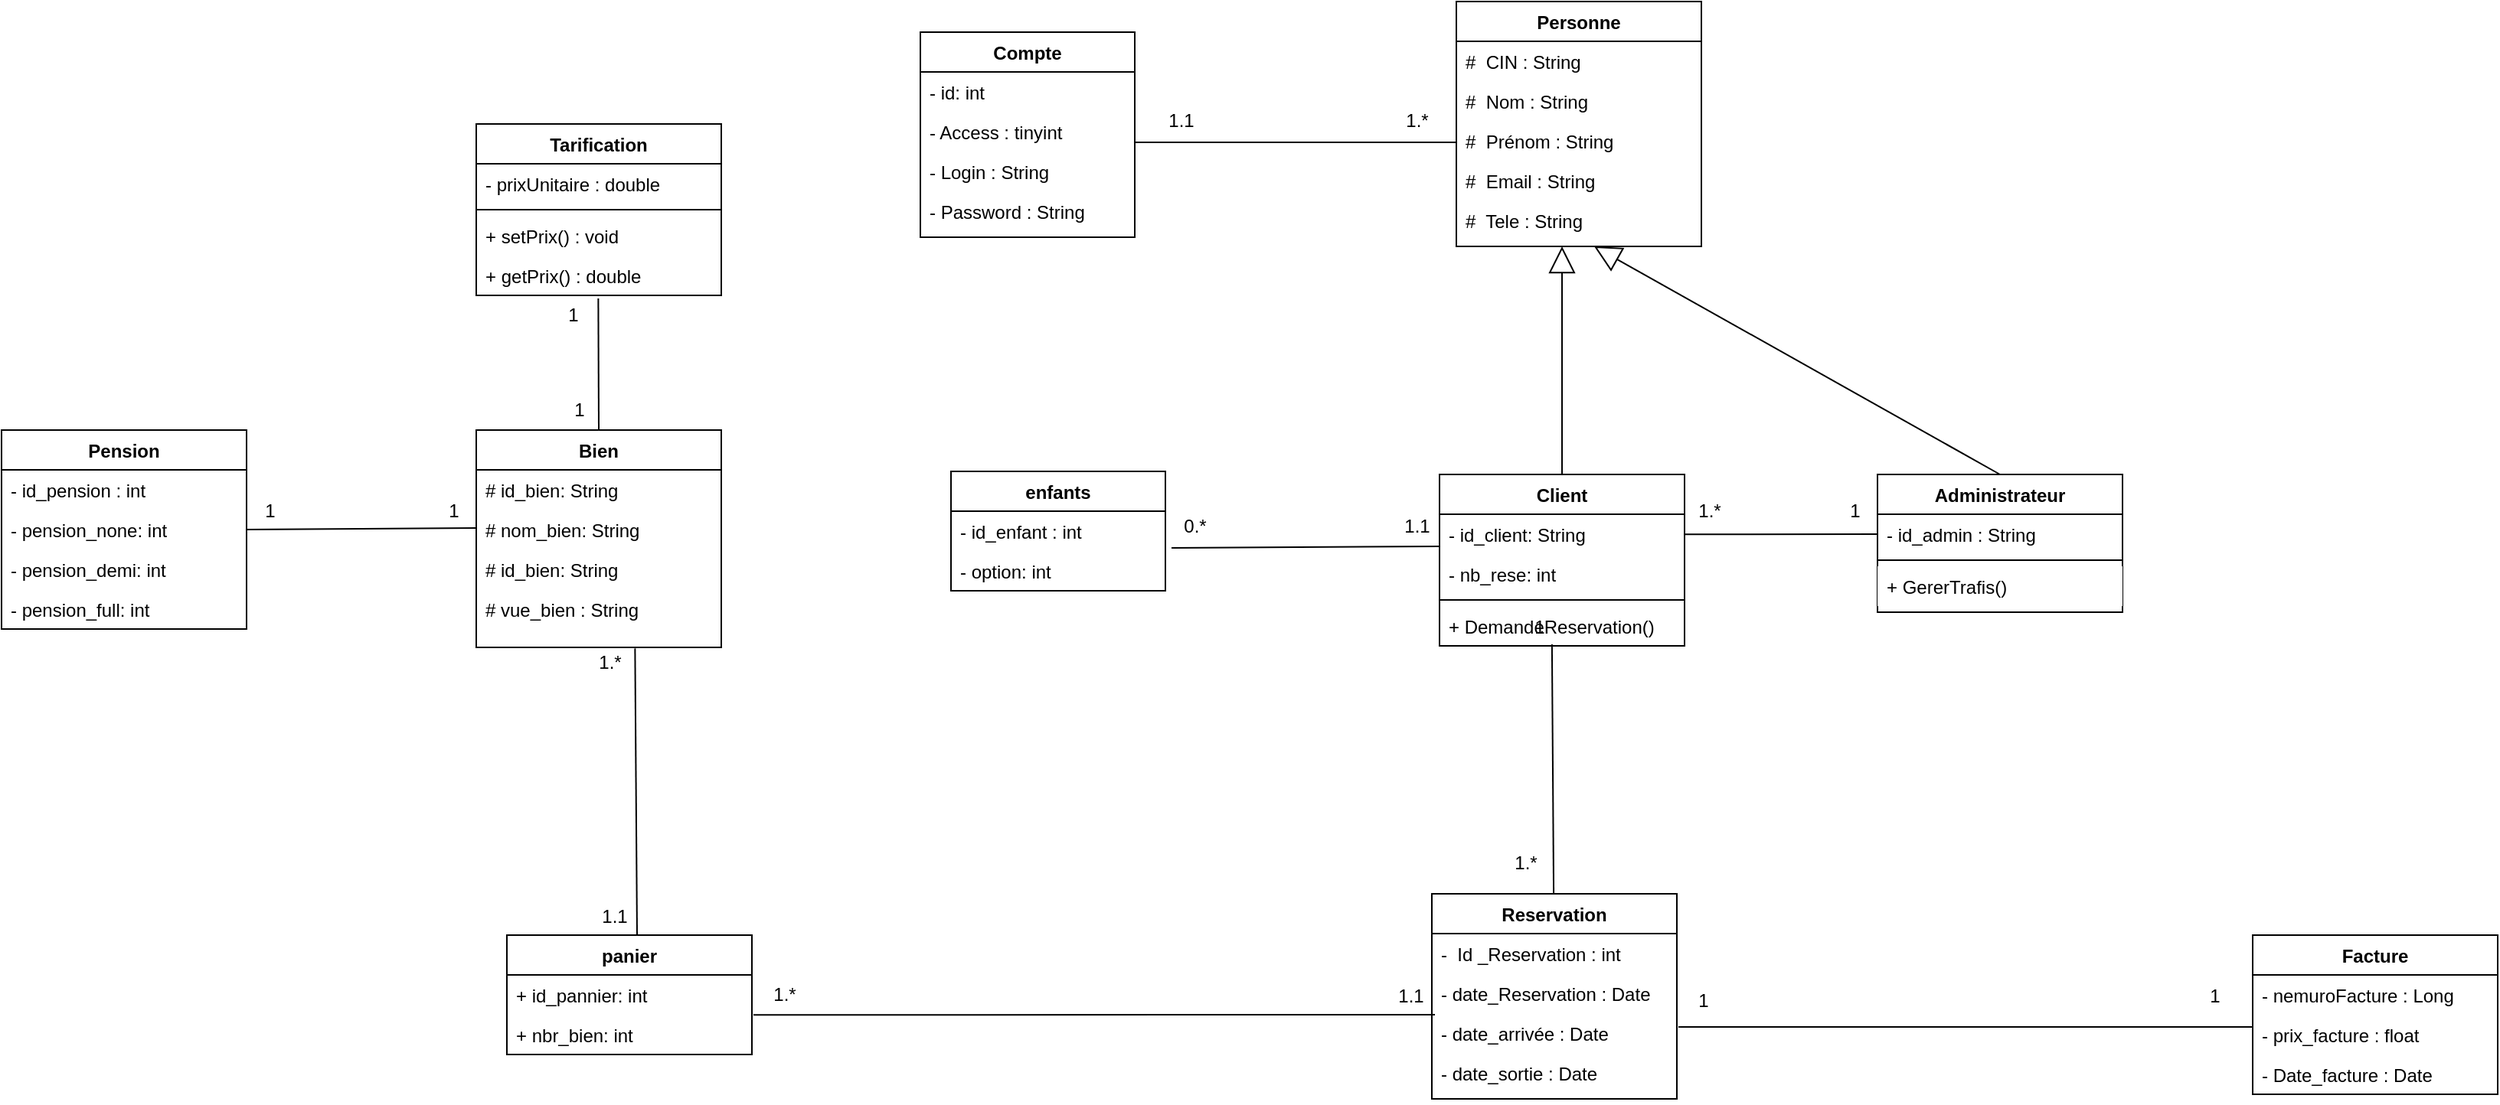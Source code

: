 <mxfile version="14.1.8" type="device"><diagram id="C5RBs43oDa-KdzZeNtuy" name="Page-1"><mxGraphModel dx="7654" dy="3947" grid="0" gridSize="10" guides="1" tooltips="1" connect="1" arrows="1" fold="1" page="1" pageScale="1" pageWidth="827" pageHeight="1169" math="0" shadow="0"><root><mxCell id="WIyWlLk6GJQsqaUBKTNV-0"/><mxCell id="WIyWlLk6GJQsqaUBKTNV-1" parent="WIyWlLk6GJQsqaUBKTNV-0"/><mxCell id="zkfFHV4jXpPFQw0GAbJ--0" value="Personne" style="swimlane;fontStyle=1;align=center;verticalAlign=top;childLayout=stackLayout;horizontal=1;startSize=26;horizontalStack=0;resizeParent=1;resizeLast=0;collapsible=1;marginBottom=0;rounded=0;shadow=0;strokeWidth=1;" parent="WIyWlLk6GJQsqaUBKTNV-1" vertex="1"><mxGeometry x="140" y="50" width="160" height="160" as="geometry"><mxRectangle x="230" y="140" width="160" height="26" as="alternateBounds"/></mxGeometry></mxCell><mxCell id="zkfFHV4jXpPFQw0GAbJ--1" value="#  CIN : String" style="text;align=left;verticalAlign=top;spacingLeft=4;spacingRight=4;overflow=hidden;rotatable=0;points=[[0,0.5],[1,0.5]];portConstraint=eastwest;" parent="zkfFHV4jXpPFQw0GAbJ--0" vertex="1"><mxGeometry y="26" width="160" height="26" as="geometry"/></mxCell><mxCell id="zkfFHV4jXpPFQw0GAbJ--2" value="#  Nom : String" style="text;align=left;verticalAlign=top;spacingLeft=4;spacingRight=4;overflow=hidden;rotatable=0;points=[[0,0.5],[1,0.5]];portConstraint=eastwest;rounded=0;shadow=0;html=0;" parent="zkfFHV4jXpPFQw0GAbJ--0" vertex="1"><mxGeometry y="52" width="160" height="26" as="geometry"/></mxCell><mxCell id="436KgApYh90FKq4okUpP-12" value="#  Prénom : String" style="text;align=left;verticalAlign=top;spacingLeft=4;spacingRight=4;overflow=hidden;rotatable=0;points=[[0,0.5],[1,0.5]];portConstraint=eastwest;rounded=0;shadow=0;html=0;" parent="zkfFHV4jXpPFQw0GAbJ--0" vertex="1"><mxGeometry y="78" width="160" height="26" as="geometry"/></mxCell><mxCell id="436KgApYh90FKq4okUpP-13" value="#  Email : String " style="text;align=left;verticalAlign=top;spacingLeft=4;spacingRight=4;overflow=hidden;rotatable=0;points=[[0,0.5],[1,0.5]];portConstraint=eastwest;rounded=0;shadow=0;html=0;" parent="zkfFHV4jXpPFQw0GAbJ--0" vertex="1"><mxGeometry y="104" width="160" height="26" as="geometry"/></mxCell><mxCell id="zkfFHV4jXpPFQw0GAbJ--3" value="#  Tele : String" style="text;align=left;verticalAlign=top;spacingLeft=4;spacingRight=4;overflow=hidden;rotatable=0;points=[[0,0.5],[1,0.5]];portConstraint=eastwest;rounded=0;shadow=0;html=0;" parent="zkfFHV4jXpPFQw0GAbJ--0" vertex="1"><mxGeometry y="130" width="160" height="20" as="geometry"/></mxCell><mxCell id="zkfFHV4jXpPFQw0GAbJ--6" value="Administrateur" style="swimlane;fontStyle=1;align=center;verticalAlign=top;childLayout=stackLayout;horizontal=1;startSize=26;horizontalStack=0;resizeParent=1;resizeLast=0;collapsible=1;marginBottom=0;rounded=0;shadow=0;strokeWidth=1;" parent="WIyWlLk6GJQsqaUBKTNV-1" vertex="1"><mxGeometry x="415" y="359" width="160" height="90" as="geometry"><mxRectangle x="130" y="380" width="160" height="26" as="alternateBounds"/></mxGeometry></mxCell><mxCell id="zkfFHV4jXpPFQw0GAbJ--7" value="- id_admin : String" style="text;align=left;verticalAlign=top;spacingLeft=4;spacingRight=4;overflow=hidden;rotatable=0;points=[[0,0.5],[1,0.5]];portConstraint=eastwest;" parent="zkfFHV4jXpPFQw0GAbJ--6" vertex="1"><mxGeometry y="26" width="160" height="26" as="geometry"/></mxCell><mxCell id="zkfFHV4jXpPFQw0GAbJ--9" value="" style="line;html=1;strokeWidth=1;align=left;verticalAlign=middle;spacingTop=-1;spacingLeft=3;spacingRight=3;rotatable=0;labelPosition=right;points=[];portConstraint=eastwest;" parent="zkfFHV4jXpPFQw0GAbJ--6" vertex="1"><mxGeometry y="52" width="160" height="8" as="geometry"/></mxCell><mxCell id="zkfFHV4jXpPFQw0GAbJ--10" value="+ GererTrafis()" style="text;align=left;verticalAlign=top;spacingLeft=4;spacingRight=4;overflow=hidden;rotatable=0;points=[[0,0.5],[1,0.5]];portConstraint=eastwest;fontStyle=0;fillColor=#ffffff;" parent="zkfFHV4jXpPFQw0GAbJ--6" vertex="1"><mxGeometry y="60" width="160" height="26" as="geometry"/></mxCell><mxCell id="zkfFHV4jXpPFQw0GAbJ--12" value="" style="endArrow=block;endFill=0;shadow=0;strokeWidth=1;rounded=0;elbow=vertical;exitX=0.5;exitY=0;exitDx=0;exitDy=0;endSize=15;startSize=6;" parent="WIyWlLk6GJQsqaUBKTNV-1" source="zkfFHV4jXpPFQw0GAbJ--6" edge="1"><mxGeometry width="160" relative="1" as="geometry"><mxPoint x="120" y="133" as="sourcePoint"/><mxPoint x="230" y="210" as="targetPoint"/></mxGeometry></mxCell><mxCell id="436KgApYh90FKq4okUpP-15" value="" style="line;strokeWidth=1;fillColor=none;align=left;verticalAlign=middle;spacingTop=-1;spacingLeft=3;spacingRight=3;rotatable=0;labelPosition=right;points=[];portConstraint=eastwest;" parent="WIyWlLk6GJQsqaUBKTNV-1" vertex="1"><mxGeometry x="-70" y="138" width="210" height="8" as="geometry"/></mxCell><mxCell id="436KgApYh90FKq4okUpP-24" value="Compte" style="swimlane;fontStyle=1;childLayout=stackLayout;horizontal=1;startSize=26;horizontalStack=0;resizeParent=1;resizeParentMax=0;resizeLast=0;collapsible=1;marginBottom=0;" parent="WIyWlLk6GJQsqaUBKTNV-1" vertex="1"><mxGeometry x="-210" y="70" width="140" height="134" as="geometry"/></mxCell><mxCell id="436KgApYh90FKq4okUpP-25" value="- id: int" style="text;strokeColor=none;fillColor=none;align=left;verticalAlign=top;spacingLeft=4;spacingRight=4;overflow=hidden;rotatable=0;points=[[0,0.5],[1,0.5]];portConstraint=eastwest;" parent="436KgApYh90FKq4okUpP-24" vertex="1"><mxGeometry y="26" width="140" height="26" as="geometry"/></mxCell><mxCell id="436KgApYh90FKq4okUpP-26" value="- Access : tinyint" style="text;strokeColor=none;fillColor=none;align=left;verticalAlign=top;spacingLeft=4;spacingRight=4;overflow=hidden;rotatable=0;points=[[0,0.5],[1,0.5]];portConstraint=eastwest;" parent="436KgApYh90FKq4okUpP-24" vertex="1"><mxGeometry y="52" width="140" height="26" as="geometry"/></mxCell><mxCell id="436KgApYh90FKq4okUpP-32" value="- Login : String" style="text;strokeColor=none;fillColor=none;align=left;verticalAlign=top;spacingLeft=4;spacingRight=4;overflow=hidden;rotatable=0;points=[[0,0.5],[1,0.5]];portConstraint=eastwest;" parent="436KgApYh90FKq4okUpP-24" vertex="1"><mxGeometry y="78" width="140" height="26" as="geometry"/></mxCell><mxCell id="436KgApYh90FKq4okUpP-33" value="- Password : String" style="text;strokeColor=none;fillColor=none;align=left;verticalAlign=top;spacingLeft=4;spacingRight=4;overflow=hidden;rotatable=0;points=[[0,0.5],[1,0.5]];portConstraint=eastwest;" parent="436KgApYh90FKq4okUpP-24" vertex="1"><mxGeometry y="104" width="140" height="30" as="geometry"/></mxCell><mxCell id="436KgApYh90FKq4okUpP-42" value="Client" style="swimlane;fontStyle=1;align=center;verticalAlign=top;childLayout=stackLayout;horizontal=1;startSize=26;horizontalStack=0;resizeParent=1;resizeParentMax=0;resizeLast=0;collapsible=1;marginBottom=0;" parent="WIyWlLk6GJQsqaUBKTNV-1" vertex="1"><mxGeometry x="129" y="359" width="160" height="112" as="geometry"/></mxCell><mxCell id="436KgApYh90FKq4okUpP-43" value="- id_client: String" style="text;strokeColor=none;fillColor=none;align=left;verticalAlign=top;spacingLeft=4;spacingRight=4;overflow=hidden;rotatable=0;points=[[0,0.5],[1,0.5]];portConstraint=eastwest;" parent="436KgApYh90FKq4okUpP-42" vertex="1"><mxGeometry y="26" width="160" height="26" as="geometry"/></mxCell><mxCell id="O7aDhlqIN36h30xtK03I-0" value="- nb_rese: int" style="text;strokeColor=none;fillColor=none;align=left;verticalAlign=top;spacingLeft=4;spacingRight=4;overflow=hidden;rotatable=0;points=[[0,0.5],[1,0.5]];portConstraint=eastwest;" parent="436KgApYh90FKq4okUpP-42" vertex="1"><mxGeometry y="52" width="160" height="26" as="geometry"/></mxCell><mxCell id="436KgApYh90FKq4okUpP-44" value="" style="line;strokeWidth=1;fillColor=none;align=left;verticalAlign=middle;spacingTop=-1;spacingLeft=3;spacingRight=3;rotatable=0;labelPosition=right;points=[];portConstraint=eastwest;" parent="436KgApYh90FKq4okUpP-42" vertex="1"><mxGeometry y="78" width="160" height="8" as="geometry"/></mxCell><mxCell id="436KgApYh90FKq4okUpP-45" value="+ DemandeReservation()" style="text;align=left;verticalAlign=top;spacingLeft=4;spacingRight=4;overflow=hidden;rotatable=0;points=[[0,0.5],[1,0.5]];portConstraint=eastwest;" parent="436KgApYh90FKq4okUpP-42" vertex="1"><mxGeometry y="86" width="160" height="26" as="geometry"/></mxCell><mxCell id="436KgApYh90FKq4okUpP-46" value="1.1" style="text;html=1;resizable=0;autosize=1;align=center;verticalAlign=middle;points=[];fillColor=none;strokeColor=none;rounded=0;" parent="WIyWlLk6GJQsqaUBKTNV-1" vertex="1"><mxGeometry x="-55" y="118" width="30" height="20" as="geometry"/></mxCell><mxCell id="436KgApYh90FKq4okUpP-47" value="1.*" style="text;html=1;resizable=0;autosize=1;align=center;verticalAlign=middle;points=[];fillColor=none;strokeColor=none;rounded=0;" parent="WIyWlLk6GJQsqaUBKTNV-1" vertex="1"><mxGeometry x="99" y="118" width="30" height="20" as="geometry"/></mxCell><mxCell id="436KgApYh90FKq4okUpP-126" style="rounded=0;orthogonalLoop=1;jettySize=auto;html=1;entryX=0.459;entryY=0.962;entryDx=0;entryDy=0;entryPerimeter=0;endArrow=none;endFill=0;" parent="WIyWlLk6GJQsqaUBKTNV-1" source="436KgApYh90FKq4okUpP-50" target="436KgApYh90FKq4okUpP-45" edge="1"><mxGeometry relative="1" as="geometry"><mxPoint x="174" y="530" as="targetPoint"/></mxGeometry></mxCell><mxCell id="436KgApYh90FKq4okUpP-50" value="Reservation" style="swimlane;fontStyle=1;align=center;verticalAlign=top;childLayout=stackLayout;horizontal=1;startSize=26;horizontalStack=0;resizeParent=1;resizeParentMax=0;resizeLast=0;collapsible=1;marginBottom=0;" parent="WIyWlLk6GJQsqaUBKTNV-1" vertex="1"><mxGeometry x="124" y="633" width="160" height="134" as="geometry"/></mxCell><mxCell id="436KgApYh90FKq4okUpP-56" value="-  Id _Reservation : int" style="text;strokeColor=none;fillColor=none;align=left;verticalAlign=top;spacingLeft=4;spacingRight=4;overflow=hidden;rotatable=0;points=[[0,0.5],[1,0.5]];portConstraint=eastwest;" parent="436KgApYh90FKq4okUpP-50" vertex="1"><mxGeometry y="26" width="160" height="26" as="geometry"/></mxCell><mxCell id="436KgApYh90FKq4okUpP-55" value="- date_Reservation : Date" style="text;strokeColor=none;fillColor=none;align=left;verticalAlign=top;spacingLeft=4;spacingRight=4;overflow=hidden;rotatable=0;points=[[0,0.5],[1,0.5]];portConstraint=eastwest;" parent="436KgApYh90FKq4okUpP-50" vertex="1"><mxGeometry y="52" width="160" height="26" as="geometry"/></mxCell><mxCell id="436KgApYh90FKq4okUpP-54" value="- date_arrivée : Date" style="text;strokeColor=none;fillColor=none;align=left;verticalAlign=top;spacingLeft=4;spacingRight=4;overflow=hidden;rotatable=0;points=[[0,0.5],[1,0.5]];portConstraint=eastwest;" parent="436KgApYh90FKq4okUpP-50" vertex="1"><mxGeometry y="78" width="160" height="26" as="geometry"/></mxCell><mxCell id="436KgApYh90FKq4okUpP-51" value="- date_sortie : Date" style="text;strokeColor=none;fillColor=none;align=left;verticalAlign=top;spacingLeft=4;spacingRight=4;overflow=hidden;rotatable=0;points=[[0,0.5],[1,0.5]];portConstraint=eastwest;" parent="436KgApYh90FKq4okUpP-50" vertex="1"><mxGeometry y="104" width="160" height="30" as="geometry"/></mxCell><mxCell id="436KgApYh90FKq4okUpP-69" value="Pension" style="swimlane;fontStyle=1;align=center;verticalAlign=top;childLayout=stackLayout;horizontal=1;startSize=26;horizontalStack=0;resizeParent=1;resizeParentMax=0;resizeLast=0;collapsible=1;marginBottom=0;" parent="WIyWlLk6GJQsqaUBKTNV-1" vertex="1"><mxGeometry x="-810" y="330" width="160" height="130" as="geometry"/></mxCell><mxCell id="436KgApYh90FKq4okUpP-70" value="- id_pension : int" style="text;strokeColor=none;fillColor=none;align=left;verticalAlign=top;spacingLeft=4;spacingRight=4;overflow=hidden;rotatable=0;points=[[0,0.5],[1,0.5]];portConstraint=eastwest;" parent="436KgApYh90FKq4okUpP-69" vertex="1"><mxGeometry y="26" width="160" height="26" as="geometry"/></mxCell><mxCell id="436KgApYh90FKq4okUpP-111" value="- pension_none: int" style="text;strokeColor=none;fillColor=none;align=left;verticalAlign=top;spacingLeft=4;spacingRight=4;overflow=hidden;rotatable=0;points=[[0,0.5],[1,0.5]];portConstraint=eastwest;" parent="436KgApYh90FKq4okUpP-69" vertex="1"><mxGeometry y="52" width="160" height="26" as="geometry"/></mxCell><mxCell id="436KgApYh90FKq4okUpP-112" value="- pension_demi: int" style="text;strokeColor=none;fillColor=none;align=left;verticalAlign=top;spacingLeft=4;spacingRight=4;overflow=hidden;rotatable=0;points=[[0,0.5],[1,0.5]];portConstraint=eastwest;" parent="436KgApYh90FKq4okUpP-69" vertex="1"><mxGeometry y="78" width="160" height="26" as="geometry"/></mxCell><mxCell id="436KgApYh90FKq4okUpP-113" value="- pension_full: int" style="text;strokeColor=none;fillColor=none;align=left;verticalAlign=top;spacingLeft=4;spacingRight=4;overflow=hidden;rotatable=0;points=[[0,0.5],[1,0.5]];portConstraint=eastwest;" parent="436KgApYh90FKq4okUpP-69" vertex="1"><mxGeometry y="104" width="160" height="26" as="geometry"/></mxCell><mxCell id="436KgApYh90FKq4okUpP-96" value="" style="endArrow=block;endFill=0;shadow=0;strokeWidth=1;rounded=0;elbow=vertical;exitX=0.5;exitY=0;exitDx=0;exitDy=0;endSize=15;" parent="WIyWlLk6GJQsqaUBKTNV-1" source="436KgApYh90FKq4okUpP-42" edge="1"><mxGeometry width="160" relative="1" as="geometry"><mxPoint x="340.005" y="390" as="sourcePoint"/><mxPoint x="209" y="210" as="targetPoint"/></mxGeometry></mxCell><mxCell id="436KgApYh90FKq4okUpP-101" value="Tarification" style="swimlane;fontStyle=1;align=center;verticalAlign=top;childLayout=stackLayout;horizontal=1;startSize=26;horizontalStack=0;resizeParent=1;resizeParentMax=0;resizeLast=0;collapsible=1;marginBottom=0;" parent="WIyWlLk6GJQsqaUBKTNV-1" vertex="1"><mxGeometry x="-500" y="130" width="160" height="112" as="geometry"/></mxCell><mxCell id="436KgApYh90FKq4okUpP-221" value="- prixUnitaire : double" style="text;strokeColor=none;fillColor=none;align=left;verticalAlign=top;spacingLeft=4;spacingRight=4;overflow=hidden;rotatable=0;points=[[0,0.5],[1,0.5]];portConstraint=eastwest;" parent="436KgApYh90FKq4okUpP-101" vertex="1"><mxGeometry y="26" width="160" height="26" as="geometry"/></mxCell><mxCell id="436KgApYh90FKq4okUpP-103" value="" style="line;strokeWidth=1;fillColor=none;align=left;verticalAlign=middle;spacingTop=-1;spacingLeft=3;spacingRight=3;rotatable=0;labelPosition=right;points=[];portConstraint=eastwest;" parent="436KgApYh90FKq4okUpP-101" vertex="1"><mxGeometry y="52" width="160" height="8" as="geometry"/></mxCell><mxCell id="436KgApYh90FKq4okUpP-104" value="+ setPrix() : void " style="text;strokeColor=none;fillColor=none;align=left;verticalAlign=top;spacingLeft=4;spacingRight=4;overflow=hidden;rotatable=0;points=[[0,0.5],[1,0.5]];portConstraint=eastwest;" parent="436KgApYh90FKq4okUpP-101" vertex="1"><mxGeometry y="60" width="160" height="26" as="geometry"/></mxCell><mxCell id="436KgApYh90FKq4okUpP-229" value="+ getPrix() : double" style="text;strokeColor=none;fillColor=none;align=left;verticalAlign=top;spacingLeft=4;spacingRight=4;overflow=hidden;rotatable=0;points=[[0,0.5],[1,0.5]];portConstraint=eastwest;" parent="436KgApYh90FKq4okUpP-101" vertex="1"><mxGeometry y="86" width="160" height="26" as="geometry"/></mxCell><mxCell id="436KgApYh90FKq4okUpP-114" value="enfants" style="swimlane;fontStyle=1;align=center;verticalAlign=top;childLayout=stackLayout;horizontal=1;startSize=26;horizontalStack=0;resizeParent=1;resizeParentMax=0;resizeLast=0;collapsible=1;marginBottom=0;" parent="WIyWlLk6GJQsqaUBKTNV-1" vertex="1"><mxGeometry x="-190" y="357" width="140" height="78" as="geometry"/></mxCell><mxCell id="436KgApYh90FKq4okUpP-115" value="- id_enfant : int" style="text;strokeColor=none;fillColor=none;align=left;verticalAlign=top;spacingLeft=4;spacingRight=4;overflow=hidden;rotatable=0;points=[[0,0.5],[1,0.5]];portConstraint=eastwest;" parent="436KgApYh90FKq4okUpP-114" vertex="1"><mxGeometry y="26" width="140" height="26" as="geometry"/></mxCell><mxCell id="RhKenqP4NAt96yseJnn5-0" value="- option: int" style="text;strokeColor=none;fillColor=none;align=left;verticalAlign=top;spacingLeft=4;spacingRight=4;overflow=hidden;rotatable=0;points=[[0,0.5],[1,0.5]];portConstraint=eastwest;" parent="436KgApYh90FKq4okUpP-114" vertex="1"><mxGeometry y="52" width="140" height="26" as="geometry"/></mxCell><mxCell id="436KgApYh90FKq4okUpP-118" value="Facture" style="swimlane;fontStyle=1;align=center;verticalAlign=top;childLayout=stackLayout;horizontal=1;startSize=26;horizontalStack=0;resizeParent=1;resizeParentMax=0;resizeLast=0;collapsible=1;marginBottom=0;" parent="WIyWlLk6GJQsqaUBKTNV-1" vertex="1"><mxGeometry x="660" y="660" width="160" height="104" as="geometry"/></mxCell><mxCell id="436KgApYh90FKq4okUpP-119" value="- nemuroFacture : Long" style="text;strokeColor=none;fillColor=none;align=left;verticalAlign=top;spacingLeft=4;spacingRight=4;overflow=hidden;rotatable=0;points=[[0,0.5],[1,0.5]];portConstraint=eastwest;" parent="436KgApYh90FKq4okUpP-118" vertex="1"><mxGeometry y="26" width="160" height="26" as="geometry"/></mxCell><mxCell id="436KgApYh90FKq4okUpP-207" value="- prix_facture : float" style="text;strokeColor=none;fillColor=none;align=left;verticalAlign=top;spacingLeft=4;spacingRight=4;overflow=hidden;rotatable=0;points=[[0,0.5],[1,0.5]];portConstraint=eastwest;" parent="436KgApYh90FKq4okUpP-118" vertex="1"><mxGeometry y="52" width="160" height="26" as="geometry"/></mxCell><mxCell id="436KgApYh90FKq4okUpP-209" value="- Date_facture : Date" style="text;strokeColor=none;fillColor=none;align=left;verticalAlign=top;spacingLeft=4;spacingRight=4;overflow=hidden;rotatable=0;points=[[0,0.5],[1,0.5]];portConstraint=eastwest;" parent="436KgApYh90FKq4okUpP-118" vertex="1"><mxGeometry y="78" width="160" height="26" as="geometry"/></mxCell><mxCell id="436KgApYh90FKq4okUpP-127" value="1.*" style="text;html=1;resizable=0;autosize=1;align=center;verticalAlign=middle;points=[];fillColor=none;strokeColor=none;rounded=0;shadow=0;sketch=0;" parent="WIyWlLk6GJQsqaUBKTNV-1" vertex="1"><mxGeometry x="170" y="603" width="30" height="20" as="geometry"/></mxCell><mxCell id="436KgApYh90FKq4okUpP-128" value="1" style="text;html=1;resizable=0;autosize=1;align=center;verticalAlign=middle;points=[];fillColor=none;strokeColor=none;rounded=0;shadow=0;sketch=0;" parent="WIyWlLk6GJQsqaUBKTNV-1" vertex="1"><mxGeometry x="184" y="449" width="20" height="20" as="geometry"/></mxCell><mxCell id="436KgApYh90FKq4okUpP-140" value="Bien" style="swimlane;fontStyle=1;align=center;verticalAlign=top;childLayout=stackLayout;horizontal=1;startSize=26;horizontalStack=0;resizeParent=1;resizeParentMax=0;resizeLast=0;collapsible=1;marginBottom=0;shadow=0;sketch=0;" parent="WIyWlLk6GJQsqaUBKTNV-1" vertex="1"><mxGeometry x="-500" y="330" width="160" height="142" as="geometry"/></mxCell><mxCell id="436KgApYh90FKq4okUpP-141" value="# id_bien: String&#10;" style="text;strokeColor=none;fillColor=none;align=left;verticalAlign=top;spacingLeft=4;spacingRight=4;overflow=hidden;rotatable=0;points=[[0,0.5],[1,0.5]];portConstraint=eastwest;" parent="436KgApYh90FKq4okUpP-140" vertex="1"><mxGeometry y="26" width="160" height="26" as="geometry"/></mxCell><mxCell id="77aF3ACO5-9uVsQ3YKpP-0" value="# nom_bien: String&#10;" style="text;strokeColor=none;fillColor=none;align=left;verticalAlign=top;spacingLeft=4;spacingRight=4;overflow=hidden;rotatable=0;points=[[0,0.5],[1,0.5]];portConstraint=eastwest;" parent="436KgApYh90FKq4okUpP-140" vertex="1"><mxGeometry y="52" width="160" height="26" as="geometry"/></mxCell><mxCell id="77aF3ACO5-9uVsQ3YKpP-1" value="# id_bien: String&#10;" style="text;strokeColor=none;fillColor=none;align=left;verticalAlign=top;spacingLeft=4;spacingRight=4;overflow=hidden;rotatable=0;points=[[0,0.5],[1,0.5]];portConstraint=eastwest;" parent="436KgApYh90FKq4okUpP-140" vertex="1"><mxGeometry y="78" width="160" height="26" as="geometry"/></mxCell><mxCell id="xSfY6Mwj-zy-rfvd0JBU-1" value="# vue_bien : String&#10;&#10;" style="text;strokeColor=none;fillColor=none;align=left;verticalAlign=top;spacingLeft=4;spacingRight=4;overflow=hidden;rotatable=0;points=[[0,0.5],[1,0.5]];portConstraint=eastwest;" parent="436KgApYh90FKq4okUpP-140" vertex="1"><mxGeometry y="104" width="160" height="38" as="geometry"/></mxCell><mxCell id="436KgApYh90FKq4okUpP-158" value="1.1" style="text;html=1;resizable=0;autosize=1;align=center;verticalAlign=middle;points=[];fillColor=none;strokeColor=none;rounded=0;shadow=0;sketch=0;" parent="WIyWlLk6GJQsqaUBKTNV-1" vertex="1"><mxGeometry x="96" y="691" width="27" height="18" as="geometry"/></mxCell><mxCell id="436KgApYh90FKq4okUpP-211" style="rounded=0;orthogonalLoop=1;jettySize=auto;html=1;endArrow=none;endFill=0;exitX=0;exitY=0.5;exitDx=0;exitDy=0;entryX=-0.033;entryY=1.258;entryDx=0;entryDy=0;entryPerimeter=0;" parent="WIyWlLk6GJQsqaUBKTNV-1" source="zkfFHV4jXpPFQw0GAbJ--7" target="436KgApYh90FKq4okUpP-212" edge="1"><mxGeometry relative="1" as="geometry"><mxPoint x="270" y="390" as="targetPoint"/><mxPoint x="183.46" y="631" as="sourcePoint"/></mxGeometry></mxCell><mxCell id="436KgApYh90FKq4okUpP-212" value="1.*" style="text;html=1;resizable=0;autosize=1;align=center;verticalAlign=middle;points=[];fillColor=none;strokeColor=none;rounded=0;shadow=0;sketch=0;" parent="WIyWlLk6GJQsqaUBKTNV-1" vertex="1"><mxGeometry x="290" y="373" width="30" height="20" as="geometry"/></mxCell><mxCell id="436KgApYh90FKq4okUpP-214" value="1" style="text;html=1;resizable=0;autosize=1;align=center;verticalAlign=middle;points=[];fillColor=none;strokeColor=none;rounded=0;shadow=0;sketch=0;" parent="WIyWlLk6GJQsqaUBKTNV-1" vertex="1"><mxGeometry x="390" y="373" width="20" height="20" as="geometry"/></mxCell><mxCell id="436KgApYh90FKq4okUpP-218" value="" style="endArrow=none;endFill=0;endSize=12;html=1;strokeColor=#000000;strokeWidth=1;" parent="WIyWlLk6GJQsqaUBKTNV-1" edge="1"><mxGeometry width="160" relative="1" as="geometry"><mxPoint x="285" y="720" as="sourcePoint"/><mxPoint x="660" y="720" as="targetPoint"/></mxGeometry></mxCell><mxCell id="436KgApYh90FKq4okUpP-224" value="" style="endArrow=none;endFill=0;shadow=0;strokeWidth=1;rounded=0;elbow=vertical;exitX=0.5;exitY=0;exitDx=0;exitDy=0;endSize=15;entryX=0.498;entryY=1.078;entryDx=0;entryDy=0;entryPerimeter=0;" parent="WIyWlLk6GJQsqaUBKTNV-1" source="436KgApYh90FKq4okUpP-140" target="436KgApYh90FKq4okUpP-229" edge="1"><mxGeometry width="160" relative="1" as="geometry"><mxPoint x="-736" y="380.51" as="sourcePoint"/><mxPoint x="-562" y="270" as="targetPoint"/></mxGeometry></mxCell><mxCell id="436KgApYh90FKq4okUpP-230" value="1" style="text;html=1;resizable=0;autosize=1;align=center;verticalAlign=middle;points=[];fillColor=none;strokeColor=none;rounded=0;shadow=0;sketch=0;" parent="WIyWlLk6GJQsqaUBKTNV-1" vertex="1"><mxGeometry x="291" y="693" width="20" height="20" as="geometry"/></mxCell><mxCell id="436KgApYh90FKq4okUpP-231" value="1" style="text;html=1;resizable=0;autosize=1;align=center;verticalAlign=middle;points=[];fillColor=none;strokeColor=none;rounded=0;shadow=0;sketch=0;" parent="WIyWlLk6GJQsqaUBKTNV-1" vertex="1"><mxGeometry x="625" y="690" width="20" height="20" as="geometry"/></mxCell><mxCell id="oPTnMnilUmjzo-2GgQ0R-1" value="1.1" style="text;html=1;resizable=0;autosize=1;align=center;verticalAlign=middle;points=[];fillColor=none;strokeColor=none;rounded=0;shadow=0;sketch=0;" parent="WIyWlLk6GJQsqaUBKTNV-1" vertex="1"><mxGeometry x="99" y="383" width="30" height="20" as="geometry"/></mxCell><mxCell id="oPTnMnilUmjzo-2GgQ0R-2" value="0.*" style="text;html=1;resizable=0;autosize=1;align=center;verticalAlign=middle;points=[];fillColor=none;strokeColor=none;rounded=0;shadow=0;sketch=0;" parent="WIyWlLk6GJQsqaUBKTNV-1" vertex="1"><mxGeometry x="-46" y="383" width="30" height="20" as="geometry"/></mxCell><mxCell id="77aF3ACO5-9uVsQ3YKpP-2" value="1.*" style="text;html=1;resizable=0;autosize=1;align=center;verticalAlign=middle;points=[];fillColor=none;strokeColor=none;rounded=0;shadow=0;sketch=0;" parent="WIyWlLk6GJQsqaUBKTNV-1" vertex="1"><mxGeometry x="-425" y="473" width="24" height="18" as="geometry"/></mxCell><mxCell id="RhKenqP4NAt96yseJnn5-2" value="1" style="text;html=1;resizable=0;autosize=1;align=center;verticalAlign=middle;points=[];fillColor=none;strokeColor=none;rounded=0;shadow=0;sketch=0;" parent="WIyWlLk6GJQsqaUBKTNV-1" vertex="1"><mxGeometry x="-447" y="245" width="20" height="20" as="geometry"/></mxCell><mxCell id="RhKenqP4NAt96yseJnn5-3" value="1" style="text;html=1;resizable=0;autosize=1;align=center;verticalAlign=middle;points=[];fillColor=none;strokeColor=none;rounded=0;shadow=0;sketch=0;" parent="WIyWlLk6GJQsqaUBKTNV-1" vertex="1"><mxGeometry x="-443" y="307" width="20" height="20" as="geometry"/></mxCell><mxCell id="RhKenqP4NAt96yseJnn5-5" style="rounded=0;orthogonalLoop=1;jettySize=auto;html=1;endArrow=none;endFill=0;exitX=0;exitY=0.5;exitDx=0;exitDy=0;" parent="WIyWlLk6GJQsqaUBKTNV-1" edge="1"><mxGeometry relative="1" as="geometry"><mxPoint x="-46" y="407" as="targetPoint"/><mxPoint x="129" y="406.0" as="sourcePoint"/></mxGeometry></mxCell><mxCell id="RhKenqP4NAt96yseJnn5-6" style="rounded=0;orthogonalLoop=1;jettySize=auto;html=1;endArrow=none;endFill=0;exitX=0;exitY=0.5;exitDx=0;exitDy=0;" parent="WIyWlLk6GJQsqaUBKTNV-1" edge="1"><mxGeometry relative="1" as="geometry"><mxPoint x="-650" y="395" as="targetPoint"/><mxPoint x="-500" y="394" as="sourcePoint"/></mxGeometry></mxCell><mxCell id="RhKenqP4NAt96yseJnn5-10" value="1" style="text;html=1;resizable=0;autosize=1;align=center;verticalAlign=middle;points=[];fillColor=none;strokeColor=none;rounded=0;shadow=0;sketch=0;" parent="WIyWlLk6GJQsqaUBKTNV-1" vertex="1"><mxGeometry x="-525" y="373" width="20" height="20" as="geometry"/></mxCell><mxCell id="RhKenqP4NAt96yseJnn5-13" value="1" style="text;html=1;resizable=0;autosize=1;align=center;verticalAlign=middle;points=[];fillColor=none;strokeColor=none;rounded=0;shadow=0;sketch=0;" parent="WIyWlLk6GJQsqaUBKTNV-1" vertex="1"><mxGeometry x="-645" y="373" width="20" height="20" as="geometry"/></mxCell><mxCell id="PbUSNL9zcpeYAUvYK1aL-0" value="panier" style="swimlane;fontStyle=1;align=center;verticalAlign=top;childLayout=stackLayout;horizontal=1;startSize=26;horizontalStack=0;resizeParent=1;resizeParentMax=0;resizeLast=0;collapsible=1;marginBottom=0;" vertex="1" parent="WIyWlLk6GJQsqaUBKTNV-1"><mxGeometry x="-480" y="660" width="160" height="78" as="geometry"/></mxCell><mxCell id="PbUSNL9zcpeYAUvYK1aL-1" value="+ id_pannier: int" style="text;strokeColor=none;fillColor=none;align=left;verticalAlign=top;spacingLeft=4;spacingRight=4;overflow=hidden;rotatable=0;points=[[0,0.5],[1,0.5]];portConstraint=eastwest;" vertex="1" parent="PbUSNL9zcpeYAUvYK1aL-0"><mxGeometry y="26" width="160" height="26" as="geometry"/></mxCell><mxCell id="PbUSNL9zcpeYAUvYK1aL-3" value="+ nbr_bien: int" style="text;strokeColor=none;fillColor=none;align=left;verticalAlign=top;spacingLeft=4;spacingRight=4;overflow=hidden;rotatable=0;points=[[0,0.5],[1,0.5]];portConstraint=eastwest;" vertex="1" parent="PbUSNL9zcpeYAUvYK1aL-0"><mxGeometry y="52" width="160" height="26" as="geometry"/></mxCell><mxCell id="PbUSNL9zcpeYAUvYK1aL-4" style="rounded=0;orthogonalLoop=1;jettySize=auto;html=1;endArrow=none;endFill=0;entryX=0.648;entryY=1.018;entryDx=0;entryDy=0;entryPerimeter=0;" edge="1" parent="WIyWlLk6GJQsqaUBKTNV-1" target="xSfY6Mwj-zy-rfvd0JBU-1"><mxGeometry relative="1" as="geometry"><mxPoint x="-425" y="613.5" as="targetPoint"/><mxPoint x="-395" y="660" as="sourcePoint"/></mxGeometry></mxCell><mxCell id="PbUSNL9zcpeYAUvYK1aL-5" style="rounded=0;orthogonalLoop=1;jettySize=auto;html=1;endArrow=none;endFill=0;exitX=1.006;exitY=0.005;exitDx=0;exitDy=0;exitPerimeter=0;" edge="1" parent="WIyWlLk6GJQsqaUBKTNV-1" source="PbUSNL9zcpeYAUvYK1aL-3"><mxGeometry relative="1" as="geometry"><mxPoint x="126" y="712" as="targetPoint"/><mxPoint x="-317" y="712" as="sourcePoint"/></mxGeometry></mxCell><mxCell id="PbUSNL9zcpeYAUvYK1aL-6" value="1.1" style="text;html=1;resizable=0;autosize=1;align=center;verticalAlign=middle;points=[];fillColor=none;strokeColor=none;rounded=0;shadow=0;sketch=0;" vertex="1" parent="WIyWlLk6GJQsqaUBKTNV-1"><mxGeometry x="-424" y="639" width="27" height="18" as="geometry"/></mxCell><mxCell id="PbUSNL9zcpeYAUvYK1aL-7" value="1.*" style="text;html=1;resizable=0;autosize=1;align=center;verticalAlign=middle;points=[];fillColor=none;strokeColor=none;rounded=0;shadow=0;sketch=0;" vertex="1" parent="WIyWlLk6GJQsqaUBKTNV-1"><mxGeometry x="-311" y="690" width="24" height="18" as="geometry"/></mxCell></root></mxGraphModel></diagram></mxfile>